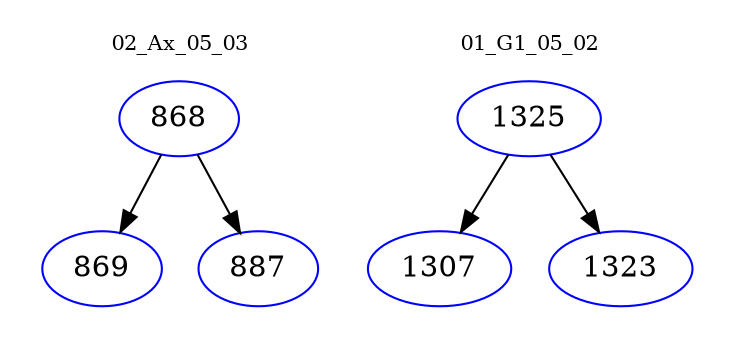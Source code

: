 digraph{
subgraph cluster_0 {
color = white
label = "02_Ax_05_03";
fontsize=10;
T0_868 [label="868", color="blue"]
T0_868 -> T0_869 [color="black"]
T0_869 [label="869", color="blue"]
T0_868 -> T0_887 [color="black"]
T0_887 [label="887", color="blue"]
}
subgraph cluster_1 {
color = white
label = "01_G1_05_02";
fontsize=10;
T1_1325 [label="1325", color="blue"]
T1_1325 -> T1_1307 [color="black"]
T1_1307 [label="1307", color="blue"]
T1_1325 -> T1_1323 [color="black"]
T1_1323 [label="1323", color="blue"]
}
}
